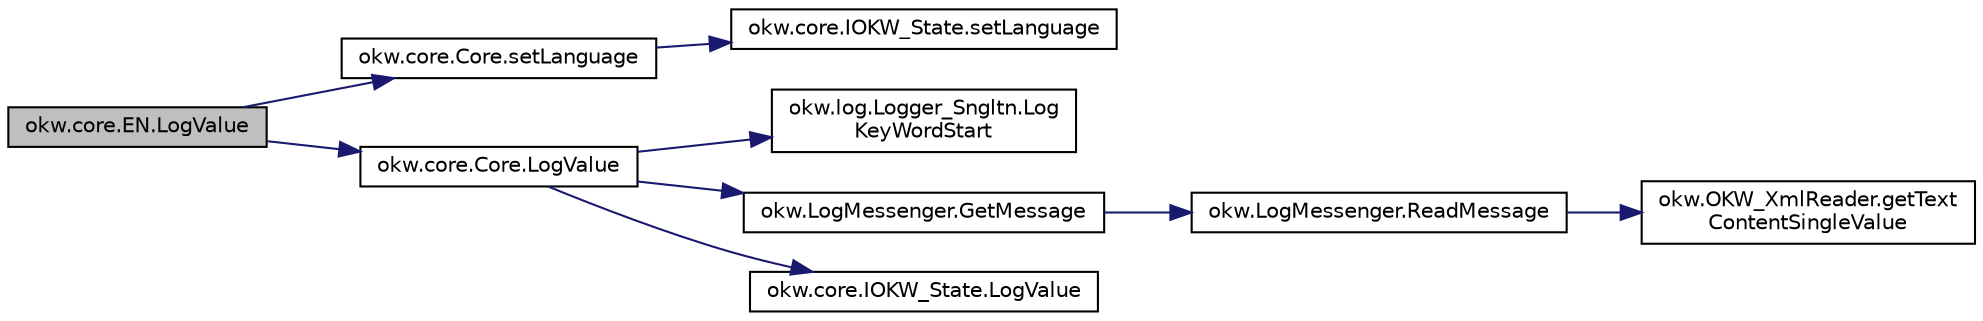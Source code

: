 digraph "okw.core.EN.LogValue"
{
 // INTERACTIVE_SVG=YES
 // LATEX_PDF_SIZE
  edge [fontname="Helvetica",fontsize="10",labelfontname="Helvetica",labelfontsize="10"];
  node [fontname="Helvetica",fontsize="10",shape=record];
  rankdir="LR";
  Node1124 [label="okw.core.EN.LogValue",height=0.2,width=0.4,color="black", fillcolor="grey75", style="filled", fontcolor="black",tooltip="Dokumentiert den Standartwert eines Objekts."];
  Node1124 -> Node1125 [color="midnightblue",fontsize="10",style="solid",fontname="Helvetica"];
  Node1125 [label="okw.core.Core.setLanguage",height=0.2,width=0.4,color="black", fillcolor="white", style="filled",URL="$classokw_1_1core_1_1_core.html#ab4e0f723d27cb11c944ec4c82c426100",tooltip="Setzt die Sprache auf den gegebenen wert Language."];
  Node1125 -> Node1126 [color="midnightblue",fontsize="10",style="solid",fontname="Helvetica"];
  Node1126 [label="okw.core.IOKW_State.setLanguage",height=0.2,width=0.4,color="black", fillcolor="white", style="filled",URL="$interfaceokw_1_1core_1_1_i_o_k_w___state.html#a866baa0bde08a47418f54d63bdb56097",tooltip="Interne Methode zum setzen der Sprache für die sprachabhängigen Ausgaben der Dokumentation (Log)."];
  Node1124 -> Node1127 [color="midnightblue",fontsize="10",style="solid",fontname="Helvetica"];
  Node1127 [label="okw.core.Core.LogValue",height=0.2,width=0.4,color="black", fillcolor="white", style="filled",URL="$classokw_1_1core_1_1_core.html#a9087a6954326ab2e0ec251a875b58496",tooltip="Dokumentiert den Standartwert eines Objekts."];
  Node1127 -> Node1128 [color="midnightblue",fontsize="10",style="solid",fontname="Helvetica"];
  Node1128 [label="okw.log.Logger_Sngltn.Log\lKeyWordStart",height=0.2,width=0.4,color="black", fillcolor="white", style="filled",URL="$classokw_1_1log_1_1_logger___sngltn.html#a70ec25e200e00ecefc544e8fd371d2ef",tooltip="Ausgabe eines Schlüsselwortes."];
  Node1127 -> Node1129 [color="midnightblue",fontsize="10",style="solid",fontname="Helvetica"];
  Node1129 [label="okw.LogMessenger.GetMessage",height=0.2,width=0.4,color="black", fillcolor="white", style="filled",URL="$classokw_1_1_log_messenger.html#af225d1f037d47b3b085175c09d78bdd2",tooltip="Holt die Log-Meldung für MethodeNmae/Textkey ohne weitere Parameter."];
  Node1129 -> Node1130 [color="midnightblue",fontsize="10",style="solid",fontname="Helvetica"];
  Node1130 [label="okw.LogMessenger.ReadMessage",height=0.2,width=0.4,color="black", fillcolor="white", style="filled",URL="$classokw_1_1_log_messenger.html#a530cd6ab82ec82a04206a2e976ec06e3",tooltip="Interne Kernfunktion holt die Log-Meldung mit Platzhaltern aus der XML-Datei."];
  Node1130 -> Node1131 [color="midnightblue",fontsize="10",style="solid",fontname="Helvetica"];
  Node1131 [label="okw.OKW_XmlReader.getText\lContentSingleValue",height=0.2,width=0.4,color="black", fillcolor="white", style="filled",URL="$classokw_1_1_o_k_w___xml_reader.html#ab920b5335a2e1429c14cc5f8e79f39eb",tooltip="Lies den TextContent eines Tag."];
  Node1127 -> Node1132 [color="midnightblue",fontsize="10",style="solid",fontname="Helvetica"];
  Node1132 [label="okw.core.IOKW_State.LogValue",height=0.2,width=0.4,color="black", fillcolor="white", style="filled",URL="$interfaceokw_1_1core_1_1_i_o_k_w___state.html#a4b1463b44559987c81efe44f0d4233df",tooltip="Dokumentiert den Standartwert eines Objekts."];
}
